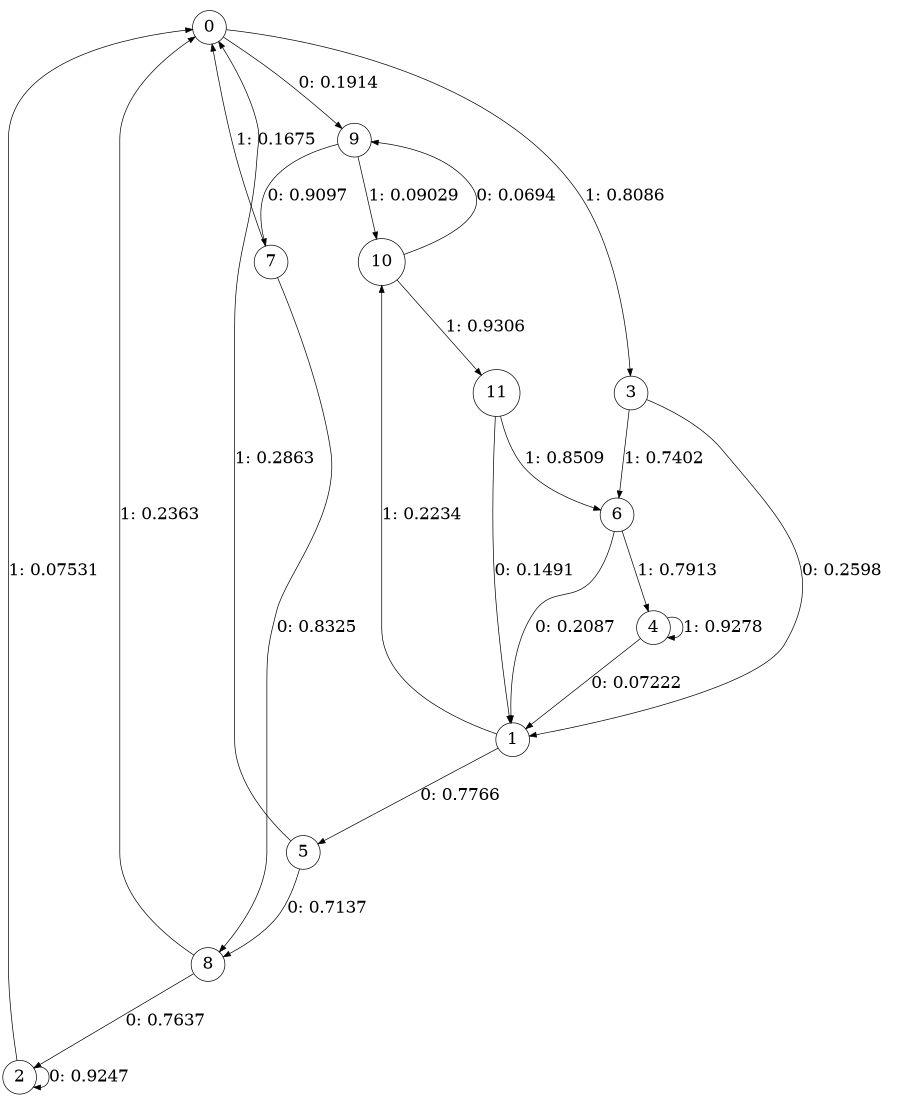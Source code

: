 digraph "ch12randomL4" {
size = "6,8.5";
ratio = "fill";
node [shape = circle];
node [fontsize = 24];
edge [fontsize = 24];
0 -> 9 [label = "0: 0.1914   "];
0 -> 3 [label = "1: 0.8086   "];
1 -> 5 [label = "0: 0.7766   "];
1 -> 10 [label = "1: 0.2234   "];
2 -> 2 [label = "0: 0.9247   "];
2 -> 0 [label = "1: 0.07531  "];
3 -> 1 [label = "0: 0.2598   "];
3 -> 6 [label = "1: 0.7402   "];
4 -> 1 [label = "0: 0.07222  "];
4 -> 4 [label = "1: 0.9278   "];
5 -> 8 [label = "0: 0.7137   "];
5 -> 0 [label = "1: 0.2863   "];
6 -> 1 [label = "0: 0.2087   "];
6 -> 4 [label = "1: 0.7913   "];
7 -> 8 [label = "0: 0.8325   "];
7 -> 0 [label = "1: 0.1675   "];
8 -> 2 [label = "0: 0.7637   "];
8 -> 0 [label = "1: 0.2363   "];
9 -> 7 [label = "0: 0.9097   "];
9 -> 10 [label = "1: 0.09029  "];
10 -> 9 [label = "0: 0.0694   "];
10 -> 11 [label = "1: 0.9306   "];
11 -> 1 [label = "0: 0.1491   "];
11 -> 6 [label = "1: 0.8509   "];
}